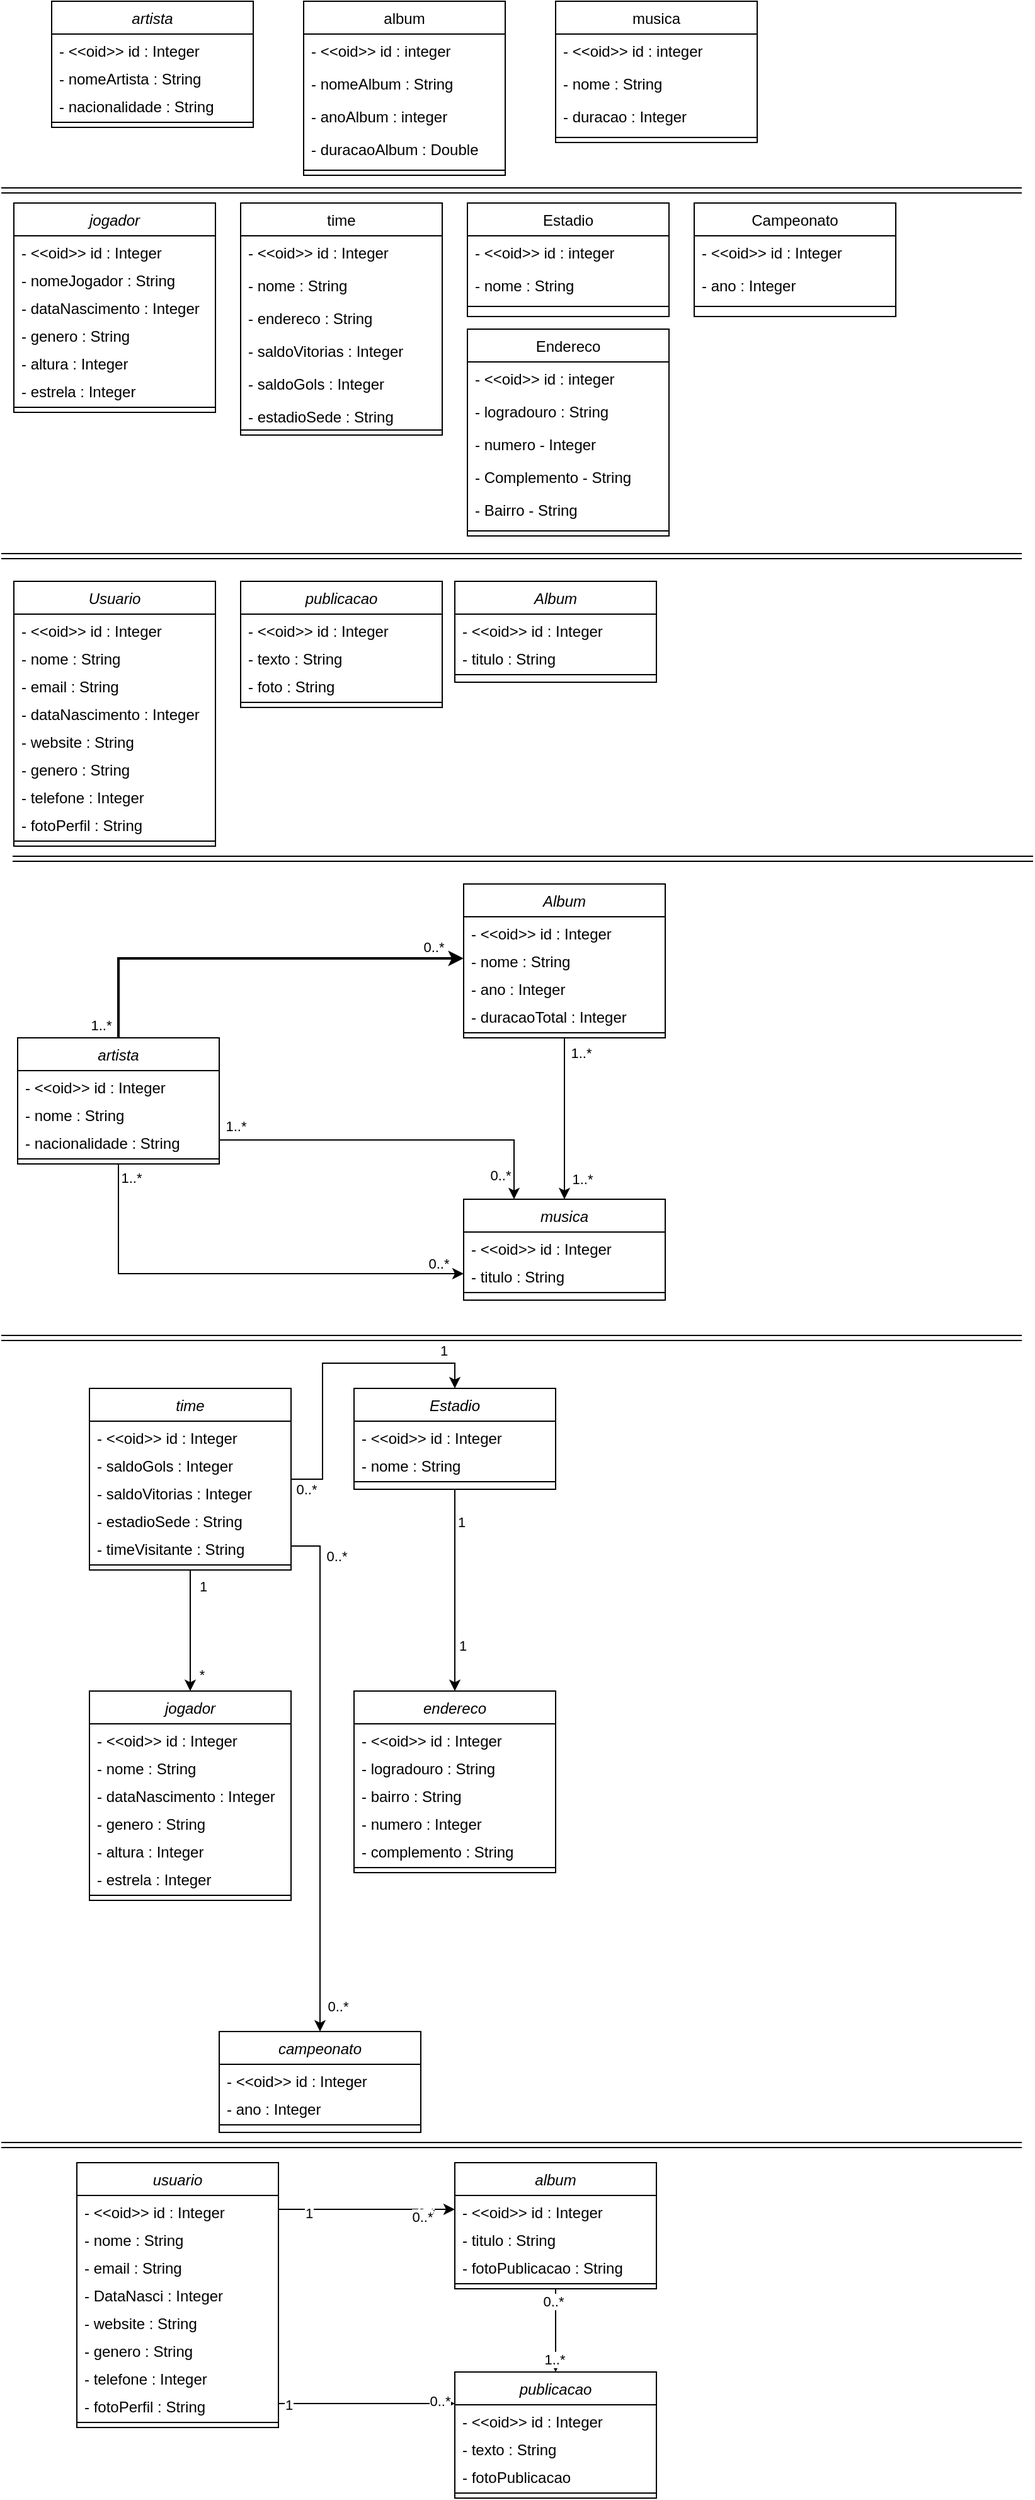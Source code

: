 <mxfile version="22.1.7" type="github">
  <diagram id="C5RBs43oDa-KdzZeNtuy" name="Page-1">
    <mxGraphModel dx="658" dy="421" grid="1" gridSize="10" guides="1" tooltips="1" connect="1" arrows="1" fold="1" page="1" pageScale="1" pageWidth="827" pageHeight="1169" math="0" shadow="0">
      <root>
        <mxCell id="WIyWlLk6GJQsqaUBKTNV-0" />
        <mxCell id="WIyWlLk6GJQsqaUBKTNV-1" parent="WIyWlLk6GJQsqaUBKTNV-0" />
        <mxCell id="zkfFHV4jXpPFQw0GAbJ--0" value="artista" style="swimlane;fontStyle=2;align=center;verticalAlign=top;childLayout=stackLayout;horizontal=1;startSize=26;horizontalStack=0;resizeParent=1;resizeLast=0;collapsible=1;marginBottom=0;rounded=0;shadow=0;strokeWidth=1;" parent="WIyWlLk6GJQsqaUBKTNV-1" vertex="1">
          <mxGeometry x="40" y="40" width="160" height="100" as="geometry">
            <mxRectangle x="230" y="140" width="160" height="26" as="alternateBounds" />
          </mxGeometry>
        </mxCell>
        <mxCell id="zkfFHV4jXpPFQw0GAbJ--1" value="- &lt;&lt;oid&gt;&gt; id : Integer" style="text;align=left;verticalAlign=top;spacingLeft=4;spacingRight=4;overflow=hidden;rotatable=0;points=[[0,0.5],[1,0.5]];portConstraint=eastwest;" parent="zkfFHV4jXpPFQw0GAbJ--0" vertex="1">
          <mxGeometry y="26" width="160" height="22" as="geometry" />
        </mxCell>
        <mxCell id="GjbUlt5qz_9yMM0hO7gG-6" value="- nomeArtista : String" style="text;align=left;verticalAlign=top;spacingLeft=4;spacingRight=4;overflow=hidden;rotatable=0;points=[[0,0.5],[1,0.5]];portConstraint=eastwest;" parent="zkfFHV4jXpPFQw0GAbJ--0" vertex="1">
          <mxGeometry y="48" width="160" height="22" as="geometry" />
        </mxCell>
        <mxCell id="GjbUlt5qz_9yMM0hO7gG-7" value="- nacionalidade : String" style="text;align=left;verticalAlign=top;spacingLeft=4;spacingRight=4;overflow=hidden;rotatable=0;points=[[0,0.5],[1,0.5]];portConstraint=eastwest;" parent="zkfFHV4jXpPFQw0GAbJ--0" vertex="1">
          <mxGeometry y="70" width="160" height="22" as="geometry" />
        </mxCell>
        <mxCell id="zkfFHV4jXpPFQw0GAbJ--4" value="" style="line;html=1;strokeWidth=1;align=left;verticalAlign=middle;spacingTop=-1;spacingLeft=3;spacingRight=3;rotatable=0;labelPosition=right;points=[];portConstraint=eastwest;" parent="zkfFHV4jXpPFQw0GAbJ--0" vertex="1">
          <mxGeometry y="92" width="160" height="8" as="geometry" />
        </mxCell>
        <mxCell id="zkfFHV4jXpPFQw0GAbJ--6" value="musica" style="swimlane;fontStyle=0;align=center;verticalAlign=top;childLayout=stackLayout;horizontal=1;startSize=26;horizontalStack=0;resizeParent=1;resizeLast=0;collapsible=1;marginBottom=0;rounded=0;shadow=0;strokeWidth=1;" parent="WIyWlLk6GJQsqaUBKTNV-1" vertex="1">
          <mxGeometry x="440" y="40" width="160" height="112" as="geometry">
            <mxRectangle x="130" y="380" width="160" height="26" as="alternateBounds" />
          </mxGeometry>
        </mxCell>
        <mxCell id="GjbUlt5qz_9yMM0hO7gG-10" value="- &lt;&lt;oid&gt;&gt; id : integer" style="text;align=left;verticalAlign=top;spacingLeft=4;spacingRight=4;overflow=hidden;rotatable=0;points=[[0,0.5],[1,0.5]];portConstraint=eastwest;rounded=0;shadow=0;html=0;" parent="zkfFHV4jXpPFQw0GAbJ--6" vertex="1">
          <mxGeometry y="26" width="160" height="26" as="geometry" />
        </mxCell>
        <mxCell id="zkfFHV4jXpPFQw0GAbJ--7" value="- nome : String" style="text;align=left;verticalAlign=top;spacingLeft=4;spacingRight=4;overflow=hidden;rotatable=0;points=[[0,0.5],[1,0.5]];portConstraint=eastwest;" parent="zkfFHV4jXpPFQw0GAbJ--6" vertex="1">
          <mxGeometry y="52" width="160" height="26" as="geometry" />
        </mxCell>
        <mxCell id="zkfFHV4jXpPFQw0GAbJ--8" value="- duracao : Integer" style="text;align=left;verticalAlign=top;spacingLeft=4;spacingRight=4;overflow=hidden;rotatable=0;points=[[0,0.5],[1,0.5]];portConstraint=eastwest;rounded=0;shadow=0;html=0;" parent="zkfFHV4jXpPFQw0GAbJ--6" vertex="1">
          <mxGeometry y="78" width="160" height="26" as="geometry" />
        </mxCell>
        <mxCell id="zkfFHV4jXpPFQw0GAbJ--9" value="" style="line;html=1;strokeWidth=1;align=left;verticalAlign=middle;spacingTop=-1;spacingLeft=3;spacingRight=3;rotatable=0;labelPosition=right;points=[];portConstraint=eastwest;" parent="zkfFHV4jXpPFQw0GAbJ--6" vertex="1">
          <mxGeometry y="104" width="160" height="8" as="geometry" />
        </mxCell>
        <mxCell id="zkfFHV4jXpPFQw0GAbJ--17" value="album" style="swimlane;fontStyle=0;align=center;verticalAlign=top;childLayout=stackLayout;horizontal=1;startSize=26;horizontalStack=0;resizeParent=1;resizeLast=0;collapsible=1;marginBottom=0;rounded=0;shadow=0;strokeWidth=1;" parent="WIyWlLk6GJQsqaUBKTNV-1" vertex="1">
          <mxGeometry x="240" y="40" width="160" height="138" as="geometry">
            <mxRectangle x="550" y="140" width="160" height="26" as="alternateBounds" />
          </mxGeometry>
        </mxCell>
        <mxCell id="GjbUlt5qz_9yMM0hO7gG-9" value="- &lt;&lt;oid&gt;&gt; id : integer" style="text;align=left;verticalAlign=top;spacingLeft=4;spacingRight=4;overflow=hidden;rotatable=0;points=[[0,0.5],[1,0.5]];portConstraint=eastwest;" parent="zkfFHV4jXpPFQw0GAbJ--17" vertex="1">
          <mxGeometry y="26" width="160" height="26" as="geometry" />
        </mxCell>
        <mxCell id="zkfFHV4jXpPFQw0GAbJ--18" value="- nomeAlbum : String" style="text;align=left;verticalAlign=top;spacingLeft=4;spacingRight=4;overflow=hidden;rotatable=0;points=[[0,0.5],[1,0.5]];portConstraint=eastwest;" parent="zkfFHV4jXpPFQw0GAbJ--17" vertex="1">
          <mxGeometry y="52" width="160" height="26" as="geometry" />
        </mxCell>
        <mxCell id="zkfFHV4jXpPFQw0GAbJ--19" value="- anoAlbum : integer" style="text;align=left;verticalAlign=top;spacingLeft=4;spacingRight=4;overflow=hidden;rotatable=0;points=[[0,0.5],[1,0.5]];portConstraint=eastwest;rounded=0;shadow=0;html=0;" parent="zkfFHV4jXpPFQw0GAbJ--17" vertex="1">
          <mxGeometry y="78" width="160" height="26" as="geometry" />
        </mxCell>
        <mxCell id="zkfFHV4jXpPFQw0GAbJ--20" value="- duracaoAlbum : Double" style="text;align=left;verticalAlign=top;spacingLeft=4;spacingRight=4;overflow=hidden;rotatable=0;points=[[0,0.5],[1,0.5]];portConstraint=eastwest;rounded=0;shadow=0;html=0;" parent="zkfFHV4jXpPFQw0GAbJ--17" vertex="1">
          <mxGeometry y="104" width="160" height="26" as="geometry" />
        </mxCell>
        <mxCell id="zkfFHV4jXpPFQw0GAbJ--23" value="" style="line;html=1;strokeWidth=1;align=left;verticalAlign=middle;spacingTop=-1;spacingLeft=3;spacingRight=3;rotatable=0;labelPosition=right;points=[];portConstraint=eastwest;" parent="zkfFHV4jXpPFQw0GAbJ--17" vertex="1">
          <mxGeometry y="130" width="160" height="8" as="geometry" />
        </mxCell>
        <mxCell id="GjbUlt5qz_9yMM0hO7gG-11" value="jogador" style="swimlane;fontStyle=2;align=center;verticalAlign=top;childLayout=stackLayout;horizontal=1;startSize=26;horizontalStack=0;resizeParent=1;resizeLast=0;collapsible=1;marginBottom=0;rounded=0;shadow=0;strokeWidth=1;" parent="WIyWlLk6GJQsqaUBKTNV-1" vertex="1">
          <mxGeometry x="10" y="200" width="160" height="166" as="geometry">
            <mxRectangle x="230" y="140" width="160" height="26" as="alternateBounds" />
          </mxGeometry>
        </mxCell>
        <mxCell id="GjbUlt5qz_9yMM0hO7gG-12" value="- &lt;&lt;oid&gt;&gt; id : Integer" style="text;align=left;verticalAlign=top;spacingLeft=4;spacingRight=4;overflow=hidden;rotatable=0;points=[[0,0.5],[1,0.5]];portConstraint=eastwest;" parent="GjbUlt5qz_9yMM0hO7gG-11" vertex="1">
          <mxGeometry y="26" width="160" height="22" as="geometry" />
        </mxCell>
        <mxCell id="GjbUlt5qz_9yMM0hO7gG-13" value="- nomeJogador : String" style="text;align=left;verticalAlign=top;spacingLeft=4;spacingRight=4;overflow=hidden;rotatable=0;points=[[0,0.5],[1,0.5]];portConstraint=eastwest;" parent="GjbUlt5qz_9yMM0hO7gG-11" vertex="1">
          <mxGeometry y="48" width="160" height="22" as="geometry" />
        </mxCell>
        <mxCell id="GjbUlt5qz_9yMM0hO7gG-16" value="- dataNascimento : Integer" style="text;align=left;verticalAlign=top;spacingLeft=4;spacingRight=4;overflow=hidden;rotatable=0;points=[[0,0.5],[1,0.5]];portConstraint=eastwest;" parent="GjbUlt5qz_9yMM0hO7gG-11" vertex="1">
          <mxGeometry y="70" width="160" height="22" as="geometry" />
        </mxCell>
        <mxCell id="GjbUlt5qz_9yMM0hO7gG-14" value="- genero : String" style="text;align=left;verticalAlign=top;spacingLeft=4;spacingRight=4;overflow=hidden;rotatable=0;points=[[0,0.5],[1,0.5]];portConstraint=eastwest;" parent="GjbUlt5qz_9yMM0hO7gG-11" vertex="1">
          <mxGeometry y="92" width="160" height="22" as="geometry" />
        </mxCell>
        <mxCell id="GjbUlt5qz_9yMM0hO7gG-17" value="- altura : Integer" style="text;align=left;verticalAlign=top;spacingLeft=4;spacingRight=4;overflow=hidden;rotatable=0;points=[[0,0.5],[1,0.5]];portConstraint=eastwest;" parent="GjbUlt5qz_9yMM0hO7gG-11" vertex="1">
          <mxGeometry y="114" width="160" height="22" as="geometry" />
        </mxCell>
        <mxCell id="GjbUlt5qz_9yMM0hO7gG-18" value="- estrela : Integer" style="text;align=left;verticalAlign=top;spacingLeft=4;spacingRight=4;overflow=hidden;rotatable=0;points=[[0,0.5],[1,0.5]];portConstraint=eastwest;" parent="GjbUlt5qz_9yMM0hO7gG-11" vertex="1">
          <mxGeometry y="136" width="160" height="22" as="geometry" />
        </mxCell>
        <mxCell id="GjbUlt5qz_9yMM0hO7gG-15" value="" style="line;html=1;strokeWidth=1;align=left;verticalAlign=middle;spacingTop=-1;spacingLeft=3;spacingRight=3;rotatable=0;labelPosition=right;points=[];portConstraint=eastwest;" parent="GjbUlt5qz_9yMM0hO7gG-11" vertex="1">
          <mxGeometry y="158" width="160" height="8" as="geometry" />
        </mxCell>
        <mxCell id="GjbUlt5qz_9yMM0hO7gG-19" value="Endereco" style="swimlane;fontStyle=0;align=center;verticalAlign=top;childLayout=stackLayout;horizontal=1;startSize=26;horizontalStack=0;resizeParent=1;resizeLast=0;collapsible=1;marginBottom=0;rounded=0;shadow=0;strokeWidth=1;" parent="WIyWlLk6GJQsqaUBKTNV-1" vertex="1">
          <mxGeometry x="370" y="300" width="160" height="164" as="geometry">
            <mxRectangle x="130" y="380" width="160" height="26" as="alternateBounds" />
          </mxGeometry>
        </mxCell>
        <mxCell id="GjbUlt5qz_9yMM0hO7gG-20" value="- &lt;&lt;oid&gt;&gt; id : integer" style="text;align=left;verticalAlign=top;spacingLeft=4;spacingRight=4;overflow=hidden;rotatable=0;points=[[0,0.5],[1,0.5]];portConstraint=eastwest;rounded=0;shadow=0;html=0;" parent="GjbUlt5qz_9yMM0hO7gG-19" vertex="1">
          <mxGeometry y="26" width="160" height="26" as="geometry" />
        </mxCell>
        <mxCell id="GjbUlt5qz_9yMM0hO7gG-21" value="- logradouro : String" style="text;align=left;verticalAlign=top;spacingLeft=4;spacingRight=4;overflow=hidden;rotatable=0;points=[[0,0.5],[1,0.5]];portConstraint=eastwest;" parent="GjbUlt5qz_9yMM0hO7gG-19" vertex="1">
          <mxGeometry y="52" width="160" height="26" as="geometry" />
        </mxCell>
        <mxCell id="GjbUlt5qz_9yMM0hO7gG-22" value="- numero - Integer" style="text;align=left;verticalAlign=top;spacingLeft=4;spacingRight=4;overflow=hidden;rotatable=0;points=[[0,0.5],[1,0.5]];portConstraint=eastwest;rounded=0;shadow=0;html=0;" parent="GjbUlt5qz_9yMM0hO7gG-19" vertex="1">
          <mxGeometry y="78" width="160" height="26" as="geometry" />
        </mxCell>
        <mxCell id="GjbUlt5qz_9yMM0hO7gG-42" value="- Complemento - String" style="text;align=left;verticalAlign=top;spacingLeft=4;spacingRight=4;overflow=hidden;rotatable=0;points=[[0,0.5],[1,0.5]];portConstraint=eastwest;rounded=0;shadow=0;html=0;" parent="GjbUlt5qz_9yMM0hO7gG-19" vertex="1">
          <mxGeometry y="104" width="160" height="26" as="geometry" />
        </mxCell>
        <mxCell id="GjbUlt5qz_9yMM0hO7gG-43" value="- Bairro - String" style="text;align=left;verticalAlign=top;spacingLeft=4;spacingRight=4;overflow=hidden;rotatable=0;points=[[0,0.5],[1,0.5]];portConstraint=eastwest;rounded=0;shadow=0;html=0;" parent="GjbUlt5qz_9yMM0hO7gG-19" vertex="1">
          <mxGeometry y="130" width="160" height="26" as="geometry" />
        </mxCell>
        <mxCell id="GjbUlt5qz_9yMM0hO7gG-23" value="" style="line;html=1;strokeWidth=1;align=left;verticalAlign=middle;spacingTop=-1;spacingLeft=3;spacingRight=3;rotatable=0;labelPosition=right;points=[];portConstraint=eastwest;" parent="GjbUlt5qz_9yMM0hO7gG-19" vertex="1">
          <mxGeometry y="156" width="160" height="8" as="geometry" />
        </mxCell>
        <mxCell id="GjbUlt5qz_9yMM0hO7gG-24" value="Estadio" style="swimlane;fontStyle=0;align=center;verticalAlign=top;childLayout=stackLayout;horizontal=1;startSize=26;horizontalStack=0;resizeParent=1;resizeLast=0;collapsible=1;marginBottom=0;rounded=0;shadow=0;strokeWidth=1;" parent="WIyWlLk6GJQsqaUBKTNV-1" vertex="1">
          <mxGeometry x="370" y="200" width="160" height="90" as="geometry">
            <mxRectangle x="130" y="380" width="160" height="26" as="alternateBounds" />
          </mxGeometry>
        </mxCell>
        <mxCell id="GjbUlt5qz_9yMM0hO7gG-25" value="- &lt;&lt;oid&gt;&gt; id : integer" style="text;align=left;verticalAlign=top;spacingLeft=4;spacingRight=4;overflow=hidden;rotatable=0;points=[[0,0.5],[1,0.5]];portConstraint=eastwest;rounded=0;shadow=0;html=0;" parent="GjbUlt5qz_9yMM0hO7gG-24" vertex="1">
          <mxGeometry y="26" width="160" height="26" as="geometry" />
        </mxCell>
        <mxCell id="GjbUlt5qz_9yMM0hO7gG-26" value="- nome : String" style="text;align=left;verticalAlign=top;spacingLeft=4;spacingRight=4;overflow=hidden;rotatable=0;points=[[0,0.5],[1,0.5]];portConstraint=eastwest;" parent="GjbUlt5qz_9yMM0hO7gG-24" vertex="1">
          <mxGeometry y="52" width="160" height="26" as="geometry" />
        </mxCell>
        <mxCell id="GjbUlt5qz_9yMM0hO7gG-28" value="" style="line;html=1;strokeWidth=1;align=left;verticalAlign=middle;spacingTop=-1;spacingLeft=3;spacingRight=3;rotatable=0;labelPosition=right;points=[];portConstraint=eastwest;" parent="GjbUlt5qz_9yMM0hO7gG-24" vertex="1">
          <mxGeometry y="78" width="160" height="8" as="geometry" />
        </mxCell>
        <mxCell id="GjbUlt5qz_9yMM0hO7gG-29" value="time" style="swimlane;fontStyle=0;align=center;verticalAlign=top;childLayout=stackLayout;horizontal=1;startSize=26;horizontalStack=0;resizeParent=1;resizeLast=0;collapsible=1;marginBottom=0;rounded=0;shadow=0;strokeWidth=1;" parent="WIyWlLk6GJQsqaUBKTNV-1" vertex="1">
          <mxGeometry x="190" y="200" width="160" height="184" as="geometry">
            <mxRectangle x="130" y="380" width="160" height="26" as="alternateBounds" />
          </mxGeometry>
        </mxCell>
        <mxCell id="GjbUlt5qz_9yMM0hO7gG-30" value="- &lt;&lt;oid&gt;&gt; id : Integer" style="text;align=left;verticalAlign=top;spacingLeft=4;spacingRight=4;overflow=hidden;rotatable=0;points=[[0,0.5],[1,0.5]];portConstraint=eastwest;rounded=0;shadow=0;html=0;" parent="GjbUlt5qz_9yMM0hO7gG-29" vertex="1">
          <mxGeometry y="26" width="160" height="26" as="geometry" />
        </mxCell>
        <mxCell id="GjbUlt5qz_9yMM0hO7gG-31" value="- nome : String" style="text;align=left;verticalAlign=top;spacingLeft=4;spacingRight=4;overflow=hidden;rotatable=0;points=[[0,0.5],[1,0.5]];portConstraint=eastwest;" parent="GjbUlt5qz_9yMM0hO7gG-29" vertex="1">
          <mxGeometry y="52" width="160" height="26" as="geometry" />
        </mxCell>
        <mxCell id="GjbUlt5qz_9yMM0hO7gG-32" value="- endereco : String" style="text;align=left;verticalAlign=top;spacingLeft=4;spacingRight=4;overflow=hidden;rotatable=0;points=[[0,0.5],[1,0.5]];portConstraint=eastwest;rounded=0;shadow=0;html=0;" parent="GjbUlt5qz_9yMM0hO7gG-29" vertex="1">
          <mxGeometry y="78" width="160" height="26" as="geometry" />
        </mxCell>
        <mxCell id="GjbUlt5qz_9yMM0hO7gG-39" value="- saldoVitorias : Integer" style="text;align=left;verticalAlign=top;spacingLeft=4;spacingRight=4;overflow=hidden;rotatable=0;points=[[0,0.5],[1,0.5]];portConstraint=eastwest;rounded=0;shadow=0;html=0;" parent="GjbUlt5qz_9yMM0hO7gG-29" vertex="1">
          <mxGeometry y="104" width="160" height="26" as="geometry" />
        </mxCell>
        <mxCell id="GjbUlt5qz_9yMM0hO7gG-40" value="- saldoGols : Integer" style="text;align=left;verticalAlign=top;spacingLeft=4;spacingRight=4;overflow=hidden;rotatable=0;points=[[0,0.5],[1,0.5]];portConstraint=eastwest;rounded=0;shadow=0;html=0;" parent="GjbUlt5qz_9yMM0hO7gG-29" vertex="1">
          <mxGeometry y="130" width="160" height="26" as="geometry" />
        </mxCell>
        <mxCell id="GjbUlt5qz_9yMM0hO7gG-41" value="- estadioSede : String" style="text;align=left;verticalAlign=top;spacingLeft=4;spacingRight=4;overflow=hidden;rotatable=0;points=[[0,0.5],[1,0.5]];portConstraint=eastwest;rounded=0;shadow=0;html=0;" parent="GjbUlt5qz_9yMM0hO7gG-29" vertex="1">
          <mxGeometry y="156" width="160" height="20" as="geometry" />
        </mxCell>
        <mxCell id="GjbUlt5qz_9yMM0hO7gG-33" value="" style="line;html=1;strokeWidth=1;align=left;verticalAlign=middle;spacingTop=-1;spacingLeft=3;spacingRight=3;rotatable=0;labelPosition=right;points=[];portConstraint=eastwest;" parent="GjbUlt5qz_9yMM0hO7gG-29" vertex="1">
          <mxGeometry y="176" width="160" height="8" as="geometry" />
        </mxCell>
        <mxCell id="GjbUlt5qz_9yMM0hO7gG-34" value="Campeonato" style="swimlane;fontStyle=0;align=center;verticalAlign=top;childLayout=stackLayout;horizontal=1;startSize=26;horizontalStack=0;resizeParent=1;resizeLast=0;collapsible=1;marginBottom=0;rounded=0;shadow=0;strokeWidth=1;" parent="WIyWlLk6GJQsqaUBKTNV-1" vertex="1">
          <mxGeometry x="550" y="200" width="160" height="90" as="geometry">
            <mxRectangle x="130" y="380" width="160" height="26" as="alternateBounds" />
          </mxGeometry>
        </mxCell>
        <mxCell id="GjbUlt5qz_9yMM0hO7gG-35" value="- &lt;&lt;oid&gt;&gt; id : Integer" style="text;align=left;verticalAlign=top;spacingLeft=4;spacingRight=4;overflow=hidden;rotatable=0;points=[[0,0.5],[1,0.5]];portConstraint=eastwest;rounded=0;shadow=0;html=0;" parent="GjbUlt5qz_9yMM0hO7gG-34" vertex="1">
          <mxGeometry y="26" width="160" height="26" as="geometry" />
        </mxCell>
        <mxCell id="GjbUlt5qz_9yMM0hO7gG-36" value="- ano : Integer" style="text;align=left;verticalAlign=top;spacingLeft=4;spacingRight=4;overflow=hidden;rotatable=0;points=[[0,0.5],[1,0.5]];portConstraint=eastwest;" parent="GjbUlt5qz_9yMM0hO7gG-34" vertex="1">
          <mxGeometry y="52" width="160" height="26" as="geometry" />
        </mxCell>
        <mxCell id="GjbUlt5qz_9yMM0hO7gG-38" value="" style="line;html=1;strokeWidth=1;align=left;verticalAlign=middle;spacingTop=-1;spacingLeft=3;spacingRight=3;rotatable=0;labelPosition=right;points=[];portConstraint=eastwest;" parent="GjbUlt5qz_9yMM0hO7gG-34" vertex="1">
          <mxGeometry y="78" width="160" height="8" as="geometry" />
        </mxCell>
        <mxCell id="GjbUlt5qz_9yMM0hO7gG-44" value="" style="shape=link;html=1;rounded=0;" parent="WIyWlLk6GJQsqaUBKTNV-1" edge="1">
          <mxGeometry width="100" relative="1" as="geometry">
            <mxPoint y="190" as="sourcePoint" />
            <mxPoint x="810" y="190" as="targetPoint" />
            <Array as="points">
              <mxPoint x="470" y="190" />
            </Array>
          </mxGeometry>
        </mxCell>
        <mxCell id="GjbUlt5qz_9yMM0hO7gG-51" value="" style="shape=link;html=1;rounded=0;" parent="WIyWlLk6GJQsqaUBKTNV-1" edge="1">
          <mxGeometry width="100" relative="1" as="geometry">
            <mxPoint y="480" as="sourcePoint" />
            <mxPoint x="810" y="480" as="targetPoint" />
            <Array as="points">
              <mxPoint x="470" y="480" />
            </Array>
          </mxGeometry>
        </mxCell>
        <mxCell id="GjbUlt5qz_9yMM0hO7gG-52" value="Usuario" style="swimlane;fontStyle=2;align=center;verticalAlign=top;childLayout=stackLayout;horizontal=1;startSize=26;horizontalStack=0;resizeParent=1;resizeLast=0;collapsible=1;marginBottom=0;rounded=0;shadow=0;strokeWidth=1;" parent="WIyWlLk6GJQsqaUBKTNV-1" vertex="1">
          <mxGeometry x="10" y="500" width="160" height="210" as="geometry">
            <mxRectangle x="230" y="140" width="160" height="26" as="alternateBounds" />
          </mxGeometry>
        </mxCell>
        <mxCell id="GjbUlt5qz_9yMM0hO7gG-53" value="- &lt;&lt;oid&gt;&gt; id : Integer" style="text;align=left;verticalAlign=top;spacingLeft=4;spacingRight=4;overflow=hidden;rotatable=0;points=[[0,0.5],[1,0.5]];portConstraint=eastwest;" parent="GjbUlt5qz_9yMM0hO7gG-52" vertex="1">
          <mxGeometry y="26" width="160" height="22" as="geometry" />
        </mxCell>
        <mxCell id="GjbUlt5qz_9yMM0hO7gG-54" value="- nome : String" style="text;align=left;verticalAlign=top;spacingLeft=4;spacingRight=4;overflow=hidden;rotatable=0;points=[[0,0.5],[1,0.5]];portConstraint=eastwest;" parent="GjbUlt5qz_9yMM0hO7gG-52" vertex="1">
          <mxGeometry y="48" width="160" height="22" as="geometry" />
        </mxCell>
        <mxCell id="GjbUlt5qz_9yMM0hO7gG-55" value="- email : String" style="text;align=left;verticalAlign=top;spacingLeft=4;spacingRight=4;overflow=hidden;rotatable=0;points=[[0,0.5],[1,0.5]];portConstraint=eastwest;" parent="GjbUlt5qz_9yMM0hO7gG-52" vertex="1">
          <mxGeometry y="70" width="160" height="22" as="geometry" />
        </mxCell>
        <mxCell id="GjbUlt5qz_9yMM0hO7gG-56" value="- dataNascimento : Integer" style="text;align=left;verticalAlign=top;spacingLeft=4;spacingRight=4;overflow=hidden;rotatable=0;points=[[0,0.5],[1,0.5]];portConstraint=eastwest;" parent="GjbUlt5qz_9yMM0hO7gG-52" vertex="1">
          <mxGeometry y="92" width="160" height="22" as="geometry" />
        </mxCell>
        <mxCell id="GjbUlt5qz_9yMM0hO7gG-57" value="- website : String" style="text;align=left;verticalAlign=top;spacingLeft=4;spacingRight=4;overflow=hidden;rotatable=0;points=[[0,0.5],[1,0.5]];portConstraint=eastwest;" parent="GjbUlt5qz_9yMM0hO7gG-52" vertex="1">
          <mxGeometry y="114" width="160" height="22" as="geometry" />
        </mxCell>
        <mxCell id="GjbUlt5qz_9yMM0hO7gG-58" value="- genero : String" style="text;align=left;verticalAlign=top;spacingLeft=4;spacingRight=4;overflow=hidden;rotatable=0;points=[[0,0.5],[1,0.5]];portConstraint=eastwest;" parent="GjbUlt5qz_9yMM0hO7gG-52" vertex="1">
          <mxGeometry y="136" width="160" height="22" as="geometry" />
        </mxCell>
        <mxCell id="GjbUlt5qz_9yMM0hO7gG-60" value="- telefone : Integer" style="text;align=left;verticalAlign=top;spacingLeft=4;spacingRight=4;overflow=hidden;rotatable=0;points=[[0,0.5],[1,0.5]];portConstraint=eastwest;" parent="GjbUlt5qz_9yMM0hO7gG-52" vertex="1">
          <mxGeometry y="158" width="160" height="22" as="geometry" />
        </mxCell>
        <mxCell id="GjbUlt5qz_9yMM0hO7gG-61" value="- fotoPerfil : String" style="text;align=left;verticalAlign=top;spacingLeft=4;spacingRight=4;overflow=hidden;rotatable=0;points=[[0,0.5],[1,0.5]];portConstraint=eastwest;" parent="GjbUlt5qz_9yMM0hO7gG-52" vertex="1">
          <mxGeometry y="180" width="160" height="22" as="geometry" />
        </mxCell>
        <mxCell id="GjbUlt5qz_9yMM0hO7gG-59" value="" style="line;html=1;strokeWidth=1;align=left;verticalAlign=middle;spacingTop=-1;spacingLeft=3;spacingRight=3;rotatable=0;labelPosition=right;points=[];portConstraint=eastwest;" parent="GjbUlt5qz_9yMM0hO7gG-52" vertex="1">
          <mxGeometry y="202" width="160" height="8" as="geometry" />
        </mxCell>
        <mxCell id="GjbUlt5qz_9yMM0hO7gG-62" value="Album" style="swimlane;fontStyle=2;align=center;verticalAlign=top;childLayout=stackLayout;horizontal=1;startSize=26;horizontalStack=0;resizeParent=1;resizeLast=0;collapsible=1;marginBottom=0;rounded=0;shadow=0;strokeWidth=1;" parent="WIyWlLk6GJQsqaUBKTNV-1" vertex="1">
          <mxGeometry x="360" y="500" width="160" height="80" as="geometry">
            <mxRectangle x="230" y="140" width="160" height="26" as="alternateBounds" />
          </mxGeometry>
        </mxCell>
        <mxCell id="GjbUlt5qz_9yMM0hO7gG-63" value="- &lt;&lt;oid&gt;&gt; id : Integer" style="text;align=left;verticalAlign=top;spacingLeft=4;spacingRight=4;overflow=hidden;rotatable=0;points=[[0,0.5],[1,0.5]];portConstraint=eastwest;" parent="GjbUlt5qz_9yMM0hO7gG-62" vertex="1">
          <mxGeometry y="26" width="160" height="22" as="geometry" />
        </mxCell>
        <mxCell id="GjbUlt5qz_9yMM0hO7gG-64" value="- titulo : String" style="text;align=left;verticalAlign=top;spacingLeft=4;spacingRight=4;overflow=hidden;rotatable=0;points=[[0,0.5],[1,0.5]];portConstraint=eastwest;" parent="GjbUlt5qz_9yMM0hO7gG-62" vertex="1">
          <mxGeometry y="48" width="160" height="22" as="geometry" />
        </mxCell>
        <mxCell id="GjbUlt5qz_9yMM0hO7gG-71" value="" style="line;html=1;strokeWidth=1;align=left;verticalAlign=middle;spacingTop=-1;spacingLeft=3;spacingRight=3;rotatable=0;labelPosition=right;points=[];portConstraint=eastwest;" parent="GjbUlt5qz_9yMM0hO7gG-62" vertex="1">
          <mxGeometry y="70" width="160" height="8" as="geometry" />
        </mxCell>
        <mxCell id="GjbUlt5qz_9yMM0hO7gG-72" value="publicacao" style="swimlane;fontStyle=2;align=center;verticalAlign=top;childLayout=stackLayout;horizontal=1;startSize=26;horizontalStack=0;resizeParent=1;resizeLast=0;collapsible=1;marginBottom=0;rounded=0;shadow=0;strokeWidth=1;" parent="WIyWlLk6GJQsqaUBKTNV-1" vertex="1">
          <mxGeometry x="190" y="500" width="160" height="100" as="geometry">
            <mxRectangle x="230" y="140" width="160" height="26" as="alternateBounds" />
          </mxGeometry>
        </mxCell>
        <mxCell id="GjbUlt5qz_9yMM0hO7gG-73" value="- &lt;&lt;oid&gt;&gt; id : Integer" style="text;align=left;verticalAlign=top;spacingLeft=4;spacingRight=4;overflow=hidden;rotatable=0;points=[[0,0.5],[1,0.5]];portConstraint=eastwest;" parent="GjbUlt5qz_9yMM0hO7gG-72" vertex="1">
          <mxGeometry y="26" width="160" height="22" as="geometry" />
        </mxCell>
        <mxCell id="GjbUlt5qz_9yMM0hO7gG-74" value="- texto : String" style="text;align=left;verticalAlign=top;spacingLeft=4;spacingRight=4;overflow=hidden;rotatable=0;points=[[0,0.5],[1,0.5]];portConstraint=eastwest;" parent="GjbUlt5qz_9yMM0hO7gG-72" vertex="1">
          <mxGeometry y="48" width="160" height="22" as="geometry" />
        </mxCell>
        <mxCell id="GjbUlt5qz_9yMM0hO7gG-76" value="- foto : String" style="text;align=left;verticalAlign=top;spacingLeft=4;spacingRight=4;overflow=hidden;rotatable=0;points=[[0,0.5],[1,0.5]];portConstraint=eastwest;" parent="GjbUlt5qz_9yMM0hO7gG-72" vertex="1">
          <mxGeometry y="70" width="160" height="22" as="geometry" />
        </mxCell>
        <mxCell id="GjbUlt5qz_9yMM0hO7gG-75" value="" style="line;html=1;strokeWidth=1;align=left;verticalAlign=middle;spacingTop=-1;spacingLeft=3;spacingRight=3;rotatable=0;labelPosition=right;points=[];portConstraint=eastwest;" parent="GjbUlt5qz_9yMM0hO7gG-72" vertex="1">
          <mxGeometry y="92" width="160" height="8" as="geometry" />
        </mxCell>
        <mxCell id="4S1kMfiDq2eJ7GSX0uuJ-0" value="" style="shape=link;html=1;rounded=0;" parent="WIyWlLk6GJQsqaUBKTNV-1" edge="1">
          <mxGeometry width="100" relative="1" as="geometry">
            <mxPoint x="9" y="720" as="sourcePoint" />
            <mxPoint x="819" y="720" as="targetPoint" />
            <Array as="points">
              <mxPoint x="479" y="720" />
            </Array>
          </mxGeometry>
        </mxCell>
        <mxCell id="4S1kMfiDq2eJ7GSX0uuJ-17" style="edgeStyle=orthogonalEdgeStyle;rounded=0;orthogonalLoop=1;jettySize=auto;html=1;entryX=0;entryY=0.5;entryDx=0;entryDy=0;strokeWidth=2;labelPosition=left;verticalLabelPosition=middle;align=right;verticalAlign=middle;labelBorderColor=none;" parent="WIyWlLk6GJQsqaUBKTNV-1" source="4S1kMfiDq2eJ7GSX0uuJ-1" target="4S1kMfiDq2eJ7GSX0uuJ-12" edge="1">
          <mxGeometry relative="1" as="geometry" />
        </mxCell>
        <mxCell id="4S1kMfiDq2eJ7GSX0uuJ-26" value="0..*" style="edgeLabel;html=1;align=center;verticalAlign=middle;resizable=0;points=[];" parent="4S1kMfiDq2eJ7GSX0uuJ-17" vertex="1" connectable="0">
          <mxGeometry x="0.723" y="1" relative="1" as="geometry">
            <mxPoint x="22" y="-8" as="offset" />
          </mxGeometry>
        </mxCell>
        <mxCell id="4S1kMfiDq2eJ7GSX0uuJ-27" value="1..*" style="edgeLabel;html=1;align=center;verticalAlign=middle;resizable=0;points=[];" parent="4S1kMfiDq2eJ7GSX0uuJ-17" vertex="1" connectable="0">
          <mxGeometry x="-0.851" y="1" relative="1" as="geometry">
            <mxPoint x="-13" y="15" as="offset" />
          </mxGeometry>
        </mxCell>
        <mxCell id="4S1kMfiDq2eJ7GSX0uuJ-22" style="edgeStyle=orthogonalEdgeStyle;rounded=0;orthogonalLoop=1;jettySize=auto;html=1;entryX=0;entryY=0.5;entryDx=0;entryDy=0;" parent="WIyWlLk6GJQsqaUBKTNV-1" source="4S1kMfiDq2eJ7GSX0uuJ-1" target="4S1kMfiDq2eJ7GSX0uuJ-8" edge="1">
          <mxGeometry relative="1" as="geometry" />
        </mxCell>
        <mxCell id="4S1kMfiDq2eJ7GSX0uuJ-23" value="0..*" style="edgeLabel;html=1;align=center;verticalAlign=middle;resizable=0;points=[];" parent="4S1kMfiDq2eJ7GSX0uuJ-22" vertex="1" connectable="0">
          <mxGeometry x="0.911" relative="1" as="geometry">
            <mxPoint x="-4" y="-8" as="offset" />
          </mxGeometry>
        </mxCell>
        <mxCell id="4S1kMfiDq2eJ7GSX0uuJ-28" value="1..*" style="edgeLabel;html=1;align=center;verticalAlign=middle;resizable=0;points=[];" parent="4S1kMfiDq2eJ7GSX0uuJ-22" vertex="1" connectable="0">
          <mxGeometry x="-0.793" y="1" relative="1" as="geometry">
            <mxPoint x="9" y="-27" as="offset" />
          </mxGeometry>
        </mxCell>
        <mxCell id="4S1kMfiDq2eJ7GSX0uuJ-1" value="artista" style="swimlane;fontStyle=2;align=center;verticalAlign=top;childLayout=stackLayout;horizontal=1;startSize=26;horizontalStack=0;resizeParent=1;resizeLast=0;collapsible=1;marginBottom=0;rounded=0;shadow=0;strokeWidth=1;" parent="WIyWlLk6GJQsqaUBKTNV-1" vertex="1">
          <mxGeometry x="13" y="862" width="160" height="100" as="geometry">
            <mxRectangle x="230" y="140" width="160" height="26" as="alternateBounds" />
          </mxGeometry>
        </mxCell>
        <mxCell id="4S1kMfiDq2eJ7GSX0uuJ-2" value="- &lt;&lt;oid&gt;&gt; id : Integer" style="text;align=left;verticalAlign=top;spacingLeft=4;spacingRight=4;overflow=hidden;rotatable=0;points=[[0,0.5],[1,0.5]];portConstraint=eastwest;" parent="4S1kMfiDq2eJ7GSX0uuJ-1" vertex="1">
          <mxGeometry y="26" width="160" height="22" as="geometry" />
        </mxCell>
        <mxCell id="4S1kMfiDq2eJ7GSX0uuJ-3" value="- nome : String" style="text;align=left;verticalAlign=top;spacingLeft=4;spacingRight=4;overflow=hidden;rotatable=0;points=[[0,0.5],[1,0.5]];portConstraint=eastwest;" parent="4S1kMfiDq2eJ7GSX0uuJ-1" vertex="1">
          <mxGeometry y="48" width="160" height="22" as="geometry" />
        </mxCell>
        <mxCell id="4S1kMfiDq2eJ7GSX0uuJ-4" value="- nacionalidade : String" style="text;align=left;verticalAlign=top;spacingLeft=4;spacingRight=4;overflow=hidden;rotatable=0;points=[[0,0.5],[1,0.5]];portConstraint=eastwest;" parent="4S1kMfiDq2eJ7GSX0uuJ-1" vertex="1">
          <mxGeometry y="70" width="160" height="22" as="geometry" />
        </mxCell>
        <mxCell id="4S1kMfiDq2eJ7GSX0uuJ-5" value="" style="line;html=1;strokeWidth=1;align=left;verticalAlign=middle;spacingTop=-1;spacingLeft=3;spacingRight=3;rotatable=0;labelPosition=right;points=[];portConstraint=eastwest;" parent="4S1kMfiDq2eJ7GSX0uuJ-1" vertex="1">
          <mxGeometry y="92" width="160" height="8" as="geometry" />
        </mxCell>
        <mxCell id="4S1kMfiDq2eJ7GSX0uuJ-6" value="musica" style="swimlane;fontStyle=2;align=center;verticalAlign=top;childLayout=stackLayout;horizontal=1;startSize=26;horizontalStack=0;resizeParent=1;resizeLast=0;collapsible=1;marginBottom=0;rounded=0;shadow=0;strokeWidth=1;" parent="WIyWlLk6GJQsqaUBKTNV-1" vertex="1">
          <mxGeometry x="367" y="990" width="160" height="80" as="geometry">
            <mxRectangle x="230" y="140" width="160" height="26" as="alternateBounds" />
          </mxGeometry>
        </mxCell>
        <mxCell id="4S1kMfiDq2eJ7GSX0uuJ-7" value="- &lt;&lt;oid&gt;&gt; id : Integer" style="text;align=left;verticalAlign=top;spacingLeft=4;spacingRight=4;overflow=hidden;rotatable=0;points=[[0,0.5],[1,0.5]];portConstraint=eastwest;" parent="4S1kMfiDq2eJ7GSX0uuJ-6" vertex="1">
          <mxGeometry y="26" width="160" height="22" as="geometry" />
        </mxCell>
        <mxCell id="4S1kMfiDq2eJ7GSX0uuJ-8" value="- titulo : String" style="text;align=left;verticalAlign=top;spacingLeft=4;spacingRight=4;overflow=hidden;rotatable=0;points=[[0,0.5],[1,0.5]];portConstraint=eastwest;" parent="4S1kMfiDq2eJ7GSX0uuJ-6" vertex="1">
          <mxGeometry y="48" width="160" height="22" as="geometry" />
        </mxCell>
        <mxCell id="4S1kMfiDq2eJ7GSX0uuJ-9" value="" style="line;html=1;strokeWidth=1;align=left;verticalAlign=middle;spacingTop=-1;spacingLeft=3;spacingRight=3;rotatable=0;labelPosition=right;points=[];portConstraint=eastwest;" parent="4S1kMfiDq2eJ7GSX0uuJ-6" vertex="1">
          <mxGeometry y="70" width="160" height="8" as="geometry" />
        </mxCell>
        <mxCell id="4S1kMfiDq2eJ7GSX0uuJ-25" style="edgeStyle=orthogonalEdgeStyle;rounded=0;orthogonalLoop=1;jettySize=auto;html=1;entryX=0.5;entryY=0;entryDx=0;entryDy=0;" parent="WIyWlLk6GJQsqaUBKTNV-1" source="4S1kMfiDq2eJ7GSX0uuJ-10" target="4S1kMfiDq2eJ7GSX0uuJ-6" edge="1">
          <mxGeometry relative="1" as="geometry" />
        </mxCell>
        <mxCell id="4S1kMfiDq2eJ7GSX0uuJ-29" value="1..*" style="edgeLabel;html=1;align=center;verticalAlign=middle;resizable=0;points=[];" parent="4S1kMfiDq2eJ7GSX0uuJ-25" vertex="1" connectable="0">
          <mxGeometry x="-0.823" relative="1" as="geometry">
            <mxPoint x="13" as="offset" />
          </mxGeometry>
        </mxCell>
        <mxCell id="4S1kMfiDq2eJ7GSX0uuJ-30" value="1..*" style="edgeLabel;html=1;align=center;verticalAlign=middle;resizable=0;points=[];" parent="4S1kMfiDq2eJ7GSX0uuJ-25" vertex="1" connectable="0">
          <mxGeometry x="0.739" y="1" relative="1" as="geometry">
            <mxPoint x="13" as="offset" />
          </mxGeometry>
        </mxCell>
        <mxCell id="4S1kMfiDq2eJ7GSX0uuJ-10" value="Album" style="swimlane;fontStyle=2;align=center;verticalAlign=top;childLayout=stackLayout;horizontal=1;startSize=26;horizontalStack=0;resizeParent=1;resizeLast=0;collapsible=1;marginBottom=0;rounded=0;shadow=0;strokeWidth=1;" parent="WIyWlLk6GJQsqaUBKTNV-1" vertex="1">
          <mxGeometry x="367" y="740" width="160" height="122" as="geometry">
            <mxRectangle x="230" y="140" width="160" height="26" as="alternateBounds" />
          </mxGeometry>
        </mxCell>
        <mxCell id="4S1kMfiDq2eJ7GSX0uuJ-11" value="- &lt;&lt;oid&gt;&gt; id : Integer" style="text;align=left;verticalAlign=top;spacingLeft=4;spacingRight=4;overflow=hidden;rotatable=0;points=[[0,0.5],[1,0.5]];portConstraint=eastwest;" parent="4S1kMfiDq2eJ7GSX0uuJ-10" vertex="1">
          <mxGeometry y="26" width="160" height="22" as="geometry" />
        </mxCell>
        <mxCell id="4S1kMfiDq2eJ7GSX0uuJ-12" value="- nome : String" style="text;align=left;verticalAlign=top;spacingLeft=4;spacingRight=4;overflow=hidden;rotatable=0;points=[[0,0.5],[1,0.5]];portConstraint=eastwest;" parent="4S1kMfiDq2eJ7GSX0uuJ-10" vertex="1">
          <mxGeometry y="48" width="160" height="22" as="geometry" />
        </mxCell>
        <mxCell id="4S1kMfiDq2eJ7GSX0uuJ-14" value="- ano : Integer" style="text;align=left;verticalAlign=top;spacingLeft=4;spacingRight=4;overflow=hidden;rotatable=0;points=[[0,0.5],[1,0.5]];portConstraint=eastwest;" parent="4S1kMfiDq2eJ7GSX0uuJ-10" vertex="1">
          <mxGeometry y="70" width="160" height="22" as="geometry" />
        </mxCell>
        <mxCell id="4S1kMfiDq2eJ7GSX0uuJ-15" value="- duracaoTotal : Integer" style="text;align=left;verticalAlign=top;spacingLeft=4;spacingRight=4;overflow=hidden;rotatable=0;points=[[0,0.5],[1,0.5]];portConstraint=eastwest;" parent="4S1kMfiDq2eJ7GSX0uuJ-10" vertex="1">
          <mxGeometry y="92" width="160" height="22" as="geometry" />
        </mxCell>
        <mxCell id="4S1kMfiDq2eJ7GSX0uuJ-13" value="" style="line;html=1;strokeWidth=1;align=left;verticalAlign=middle;spacingTop=-1;spacingLeft=3;spacingRight=3;rotatable=0;labelPosition=right;points=[];portConstraint=eastwest;" parent="4S1kMfiDq2eJ7GSX0uuJ-10" vertex="1">
          <mxGeometry y="114" width="160" height="8" as="geometry" />
        </mxCell>
        <mxCell id="4S1kMfiDq2eJ7GSX0uuJ-31" style="edgeStyle=orthogonalEdgeStyle;rounded=0;orthogonalLoop=1;jettySize=auto;html=1;entryX=0.25;entryY=0;entryDx=0;entryDy=0;" parent="WIyWlLk6GJQsqaUBKTNV-1" source="4S1kMfiDq2eJ7GSX0uuJ-4" target="4S1kMfiDq2eJ7GSX0uuJ-6" edge="1">
          <mxGeometry relative="1" as="geometry" />
        </mxCell>
        <mxCell id="4S1kMfiDq2eJ7GSX0uuJ-32" value="0..*" style="edgeLabel;html=1;align=center;verticalAlign=middle;resizable=0;points=[];" parent="4S1kMfiDq2eJ7GSX0uuJ-31" vertex="1" connectable="0">
          <mxGeometry x="0.925" relative="1" as="geometry">
            <mxPoint x="-11" y="-9" as="offset" />
          </mxGeometry>
        </mxCell>
        <mxCell id="4S1kMfiDq2eJ7GSX0uuJ-33" value="1..*" style="edgeLabel;html=1;align=center;verticalAlign=middle;resizable=0;points=[];" parent="4S1kMfiDq2eJ7GSX0uuJ-31" vertex="1" connectable="0">
          <mxGeometry x="-0.832" y="-3" relative="1" as="geometry">
            <mxPoint x="-11" y="-14" as="offset" />
          </mxGeometry>
        </mxCell>
        <mxCell id="4S1kMfiDq2eJ7GSX0uuJ-34" value="" style="shape=link;html=1;rounded=0;" parent="WIyWlLk6GJQsqaUBKTNV-1" edge="1">
          <mxGeometry width="100" relative="1" as="geometry">
            <mxPoint y="1100" as="sourcePoint" />
            <mxPoint x="810" y="1100" as="targetPoint" />
            <Array as="points">
              <mxPoint x="470" y="1100" />
            </Array>
          </mxGeometry>
        </mxCell>
        <mxCell id="4S1kMfiDq2eJ7GSX0uuJ-35" value="jogador" style="swimlane;fontStyle=2;align=center;verticalAlign=top;childLayout=stackLayout;horizontal=1;startSize=26;horizontalStack=0;resizeParent=1;resizeLast=0;collapsible=1;marginBottom=0;rounded=0;shadow=0;strokeWidth=1;" parent="WIyWlLk6GJQsqaUBKTNV-1" vertex="1">
          <mxGeometry x="70" y="1380" width="160" height="166" as="geometry">
            <mxRectangle x="230" y="140" width="160" height="26" as="alternateBounds" />
          </mxGeometry>
        </mxCell>
        <mxCell id="4S1kMfiDq2eJ7GSX0uuJ-36" value="- &lt;&lt;oid&gt;&gt; id : Integer" style="text;align=left;verticalAlign=top;spacingLeft=4;spacingRight=4;overflow=hidden;rotatable=0;points=[[0,0.5],[1,0.5]];portConstraint=eastwest;" parent="4S1kMfiDq2eJ7GSX0uuJ-35" vertex="1">
          <mxGeometry y="26" width="160" height="22" as="geometry" />
        </mxCell>
        <mxCell id="4S1kMfiDq2eJ7GSX0uuJ-37" value="- nome : String" style="text;align=left;verticalAlign=top;spacingLeft=4;spacingRight=4;overflow=hidden;rotatable=0;points=[[0,0.5],[1,0.5]];portConstraint=eastwest;" parent="4S1kMfiDq2eJ7GSX0uuJ-35" vertex="1">
          <mxGeometry y="48" width="160" height="22" as="geometry" />
        </mxCell>
        <mxCell id="4S1kMfiDq2eJ7GSX0uuJ-38" value="- dataNascimento : Integer" style="text;align=left;verticalAlign=top;spacingLeft=4;spacingRight=4;overflow=hidden;rotatable=0;points=[[0,0.5],[1,0.5]];portConstraint=eastwest;" parent="4S1kMfiDq2eJ7GSX0uuJ-35" vertex="1">
          <mxGeometry y="70" width="160" height="22" as="geometry" />
        </mxCell>
        <mxCell id="4S1kMfiDq2eJ7GSX0uuJ-40" value="- genero : String" style="text;align=left;verticalAlign=top;spacingLeft=4;spacingRight=4;overflow=hidden;rotatable=0;points=[[0,0.5],[1,0.5]];portConstraint=eastwest;" parent="4S1kMfiDq2eJ7GSX0uuJ-35" vertex="1">
          <mxGeometry y="92" width="160" height="22" as="geometry" />
        </mxCell>
        <mxCell id="4S1kMfiDq2eJ7GSX0uuJ-41" value="- altura : Integer" style="text;align=left;verticalAlign=top;spacingLeft=4;spacingRight=4;overflow=hidden;rotatable=0;points=[[0,0.5],[1,0.5]];portConstraint=eastwest;" parent="4S1kMfiDq2eJ7GSX0uuJ-35" vertex="1">
          <mxGeometry y="114" width="160" height="22" as="geometry" />
        </mxCell>
        <mxCell id="4S1kMfiDq2eJ7GSX0uuJ-77" value="- estrela : Integer" style="text;align=left;verticalAlign=top;spacingLeft=4;spacingRight=4;overflow=hidden;rotatable=0;points=[[0,0.5],[1,0.5]];portConstraint=eastwest;" parent="4S1kMfiDq2eJ7GSX0uuJ-35" vertex="1">
          <mxGeometry y="136" width="160" height="22" as="geometry" />
        </mxCell>
        <mxCell id="4S1kMfiDq2eJ7GSX0uuJ-39" value="" style="line;html=1;strokeWidth=1;align=left;verticalAlign=middle;spacingTop=-1;spacingLeft=3;spacingRight=3;rotatable=0;labelPosition=right;points=[];portConstraint=eastwest;" parent="4S1kMfiDq2eJ7GSX0uuJ-35" vertex="1">
          <mxGeometry y="158" width="160" height="8" as="geometry" />
        </mxCell>
        <mxCell id="4S1kMfiDq2eJ7GSX0uuJ-78" style="edgeStyle=orthogonalEdgeStyle;rounded=0;orthogonalLoop=1;jettySize=auto;html=1;entryX=0.5;entryY=0;entryDx=0;entryDy=0;" parent="WIyWlLk6GJQsqaUBKTNV-1" source="4S1kMfiDq2eJ7GSX0uuJ-42" target="4S1kMfiDq2eJ7GSX0uuJ-55" edge="1">
          <mxGeometry relative="1" as="geometry" />
        </mxCell>
        <mxCell id="4S1kMfiDq2eJ7GSX0uuJ-83" value="1" style="edgeLabel;html=1;align=center;verticalAlign=middle;resizable=0;points=[];" parent="4S1kMfiDq2eJ7GSX0uuJ-78" vertex="1" connectable="0">
          <mxGeometry x="0.761" y="-1" relative="1" as="geometry">
            <mxPoint y="-11" as="offset" />
          </mxGeometry>
        </mxCell>
        <mxCell id="4S1kMfiDq2eJ7GSX0uuJ-84" value="0..*" style="edgeLabel;html=1;align=center;verticalAlign=middle;resizable=0;points=[];" parent="4S1kMfiDq2eJ7GSX0uuJ-78" vertex="1" connectable="0">
          <mxGeometry x="-0.908" y="-3" relative="1" as="geometry">
            <mxPoint x="1" y="5" as="offset" />
          </mxGeometry>
        </mxCell>
        <mxCell id="4S1kMfiDq2eJ7GSX0uuJ-94" style="edgeStyle=orthogonalEdgeStyle;rounded=0;orthogonalLoop=1;jettySize=auto;html=1;entryX=0.5;entryY=0;entryDx=0;entryDy=0;" parent="WIyWlLk6GJQsqaUBKTNV-1" source="4S1kMfiDq2eJ7GSX0uuJ-42" target="4S1kMfiDq2eJ7GSX0uuJ-35" edge="1">
          <mxGeometry relative="1" as="geometry" />
        </mxCell>
        <mxCell id="4S1kMfiDq2eJ7GSX0uuJ-95" value="*" style="edgeLabel;html=1;align=center;verticalAlign=middle;resizable=0;points=[];" parent="4S1kMfiDq2eJ7GSX0uuJ-94" vertex="1" connectable="0">
          <mxGeometry x="0.717" y="3" relative="1" as="geometry">
            <mxPoint x="6" as="offset" />
          </mxGeometry>
        </mxCell>
        <mxCell id="4S1kMfiDq2eJ7GSX0uuJ-96" value="1" style="edgeLabel;html=1;align=center;verticalAlign=middle;resizable=0;points=[];" parent="4S1kMfiDq2eJ7GSX0uuJ-94" vertex="1" connectable="0">
          <mxGeometry x="-0.752" y="-2" relative="1" as="geometry">
            <mxPoint x="12" y="1" as="offset" />
          </mxGeometry>
        </mxCell>
        <mxCell id="4S1kMfiDq2eJ7GSX0uuJ-42" value="time" style="swimlane;fontStyle=2;align=center;verticalAlign=top;childLayout=stackLayout;horizontal=1;startSize=26;horizontalStack=0;resizeParent=1;resizeLast=0;collapsible=1;marginBottom=0;rounded=0;shadow=0;strokeWidth=1;" parent="WIyWlLk6GJQsqaUBKTNV-1" vertex="1">
          <mxGeometry x="70" y="1140" width="160" height="144" as="geometry">
            <mxRectangle x="230" y="140" width="160" height="26" as="alternateBounds" />
          </mxGeometry>
        </mxCell>
        <mxCell id="4S1kMfiDq2eJ7GSX0uuJ-43" value="- &lt;&lt;oid&gt;&gt; id : Integer" style="text;align=left;verticalAlign=top;spacingLeft=4;spacingRight=4;overflow=hidden;rotatable=0;points=[[0,0.5],[1,0.5]];portConstraint=eastwest;" parent="4S1kMfiDq2eJ7GSX0uuJ-42" vertex="1">
          <mxGeometry y="26" width="160" height="22" as="geometry" />
        </mxCell>
        <mxCell id="4S1kMfiDq2eJ7GSX0uuJ-44" value="- saldoGols : Integer" style="text;align=left;verticalAlign=top;spacingLeft=4;spacingRight=4;overflow=hidden;rotatable=0;points=[[0,0.5],[1,0.5]];portConstraint=eastwest;" parent="4S1kMfiDq2eJ7GSX0uuJ-42" vertex="1">
          <mxGeometry y="48" width="160" height="22" as="geometry" />
        </mxCell>
        <mxCell id="4S1kMfiDq2eJ7GSX0uuJ-49" value="- saldoVitorias : Integer" style="text;align=left;verticalAlign=top;spacingLeft=4;spacingRight=4;overflow=hidden;rotatable=0;points=[[0,0.5],[1,0.5]];portConstraint=eastwest;" parent="4S1kMfiDq2eJ7GSX0uuJ-42" vertex="1">
          <mxGeometry y="70" width="160" height="22" as="geometry" />
        </mxCell>
        <mxCell id="4S1kMfiDq2eJ7GSX0uuJ-51" value="- estadioSede : String" style="text;align=left;verticalAlign=top;spacingLeft=4;spacingRight=4;overflow=hidden;rotatable=0;points=[[0,0.5],[1,0.5]];portConstraint=eastwest;" parent="4S1kMfiDq2eJ7GSX0uuJ-42" vertex="1">
          <mxGeometry y="92" width="160" height="22" as="geometry" />
        </mxCell>
        <mxCell id="4S1kMfiDq2eJ7GSX0uuJ-54" value="- timeVisitante : String" style="text;align=left;verticalAlign=top;spacingLeft=4;spacingRight=4;overflow=hidden;rotatable=0;points=[[0,0.5],[1,0.5]];portConstraint=eastwest;" parent="4S1kMfiDq2eJ7GSX0uuJ-42" vertex="1">
          <mxGeometry y="114" width="160" height="22" as="geometry" />
        </mxCell>
        <mxCell id="4S1kMfiDq2eJ7GSX0uuJ-48" value="" style="line;html=1;strokeWidth=1;align=left;verticalAlign=middle;spacingTop=-1;spacingLeft=3;spacingRight=3;rotatable=0;labelPosition=right;points=[];portConstraint=eastwest;" parent="4S1kMfiDq2eJ7GSX0uuJ-42" vertex="1">
          <mxGeometry y="136" width="160" height="8" as="geometry" />
        </mxCell>
        <mxCell id="4S1kMfiDq2eJ7GSX0uuJ-85" style="edgeStyle=orthogonalEdgeStyle;rounded=0;orthogonalLoop=1;jettySize=auto;html=1;entryX=0.5;entryY=0;entryDx=0;entryDy=0;" parent="WIyWlLk6GJQsqaUBKTNV-1" source="4S1kMfiDq2eJ7GSX0uuJ-55" target="4S1kMfiDq2eJ7GSX0uuJ-65" edge="1">
          <mxGeometry relative="1" as="geometry" />
        </mxCell>
        <mxCell id="4S1kMfiDq2eJ7GSX0uuJ-86" value="1" style="edgeLabel;html=1;align=center;verticalAlign=middle;resizable=0;points=[];" parent="4S1kMfiDq2eJ7GSX0uuJ-85" vertex="1" connectable="0">
          <mxGeometry x="-0.589" y="1" relative="1" as="geometry">
            <mxPoint x="4" y="-7" as="offset" />
          </mxGeometry>
        </mxCell>
        <mxCell id="4S1kMfiDq2eJ7GSX0uuJ-87" value="1" style="edgeLabel;html=1;align=center;verticalAlign=middle;resizable=0;points=[];" parent="4S1kMfiDq2eJ7GSX0uuJ-85" vertex="1" connectable="0">
          <mxGeometry x="0.55" y="1" relative="1" as="geometry">
            <mxPoint x="5" as="offset" />
          </mxGeometry>
        </mxCell>
        <mxCell id="4S1kMfiDq2eJ7GSX0uuJ-55" value="Estadio" style="swimlane;fontStyle=2;align=center;verticalAlign=top;childLayout=stackLayout;horizontal=1;startSize=26;horizontalStack=0;resizeParent=1;resizeLast=0;collapsible=1;marginBottom=0;rounded=0;shadow=0;strokeWidth=1;" parent="WIyWlLk6GJQsqaUBKTNV-1" vertex="1">
          <mxGeometry x="280" y="1140" width="160" height="80" as="geometry">
            <mxRectangle x="230" y="140" width="160" height="26" as="alternateBounds" />
          </mxGeometry>
        </mxCell>
        <mxCell id="4S1kMfiDq2eJ7GSX0uuJ-56" value="- &lt;&lt;oid&gt;&gt; id : Integer" style="text;align=left;verticalAlign=top;spacingLeft=4;spacingRight=4;overflow=hidden;rotatable=0;points=[[0,0.5],[1,0.5]];portConstraint=eastwest;" parent="4S1kMfiDq2eJ7GSX0uuJ-55" vertex="1">
          <mxGeometry y="26" width="160" height="22" as="geometry" />
        </mxCell>
        <mxCell id="4S1kMfiDq2eJ7GSX0uuJ-57" value="- nome : String" style="text;align=left;verticalAlign=top;spacingLeft=4;spacingRight=4;overflow=hidden;rotatable=0;points=[[0,0.5],[1,0.5]];portConstraint=eastwest;" parent="4S1kMfiDq2eJ7GSX0uuJ-55" vertex="1">
          <mxGeometry y="48" width="160" height="22" as="geometry" />
        </mxCell>
        <mxCell id="4S1kMfiDq2eJ7GSX0uuJ-62" value="" style="line;html=1;strokeWidth=1;align=left;verticalAlign=middle;spacingTop=-1;spacingLeft=3;spacingRight=3;rotatable=0;labelPosition=right;points=[];portConstraint=eastwest;" parent="4S1kMfiDq2eJ7GSX0uuJ-55" vertex="1">
          <mxGeometry y="70" width="160" height="8" as="geometry" />
        </mxCell>
        <mxCell id="4S1kMfiDq2eJ7GSX0uuJ-65" value="endereco" style="swimlane;fontStyle=2;align=center;verticalAlign=top;childLayout=stackLayout;horizontal=1;startSize=26;horizontalStack=0;resizeParent=1;resizeLast=0;collapsible=1;marginBottom=0;rounded=0;shadow=0;strokeWidth=1;" parent="WIyWlLk6GJQsqaUBKTNV-1" vertex="1">
          <mxGeometry x="280" y="1380" width="160" height="144" as="geometry">
            <mxRectangle x="230" y="140" width="160" height="26" as="alternateBounds" />
          </mxGeometry>
        </mxCell>
        <mxCell id="4S1kMfiDq2eJ7GSX0uuJ-66" value="- &lt;&lt;oid&gt;&gt; id : Integer" style="text;align=left;verticalAlign=top;spacingLeft=4;spacingRight=4;overflow=hidden;rotatable=0;points=[[0,0.5],[1,0.5]];portConstraint=eastwest;" parent="4S1kMfiDq2eJ7GSX0uuJ-65" vertex="1">
          <mxGeometry y="26" width="160" height="22" as="geometry" />
        </mxCell>
        <mxCell id="4S1kMfiDq2eJ7GSX0uuJ-67" value="- logradouro : String" style="text;align=left;verticalAlign=top;spacingLeft=4;spacingRight=4;overflow=hidden;rotatable=0;points=[[0,0.5],[1,0.5]];portConstraint=eastwest;" parent="4S1kMfiDq2eJ7GSX0uuJ-65" vertex="1">
          <mxGeometry y="48" width="160" height="22" as="geometry" />
        </mxCell>
        <mxCell id="4S1kMfiDq2eJ7GSX0uuJ-69" value="- bairro : String" style="text;align=left;verticalAlign=top;spacingLeft=4;spacingRight=4;overflow=hidden;rotatable=0;points=[[0,0.5],[1,0.5]];portConstraint=eastwest;" parent="4S1kMfiDq2eJ7GSX0uuJ-65" vertex="1">
          <mxGeometry y="70" width="160" height="22" as="geometry" />
        </mxCell>
        <mxCell id="4S1kMfiDq2eJ7GSX0uuJ-70" value="- numero : Integer" style="text;align=left;verticalAlign=top;spacingLeft=4;spacingRight=4;overflow=hidden;rotatable=0;points=[[0,0.5],[1,0.5]];portConstraint=eastwest;" parent="4S1kMfiDq2eJ7GSX0uuJ-65" vertex="1">
          <mxGeometry y="92" width="160" height="22" as="geometry" />
        </mxCell>
        <mxCell id="4S1kMfiDq2eJ7GSX0uuJ-71" value="- complemento : String" style="text;align=left;verticalAlign=top;spacingLeft=4;spacingRight=4;overflow=hidden;rotatable=0;points=[[0,0.5],[1,0.5]];portConstraint=eastwest;" parent="4S1kMfiDq2eJ7GSX0uuJ-65" vertex="1">
          <mxGeometry y="114" width="160" height="22" as="geometry" />
        </mxCell>
        <mxCell id="4S1kMfiDq2eJ7GSX0uuJ-68" value="" style="line;html=1;strokeWidth=1;align=left;verticalAlign=middle;spacingTop=-1;spacingLeft=3;spacingRight=3;rotatable=0;labelPosition=right;points=[];portConstraint=eastwest;" parent="4S1kMfiDq2eJ7GSX0uuJ-65" vertex="1">
          <mxGeometry y="136" width="160" height="8" as="geometry" />
        </mxCell>
        <mxCell id="4S1kMfiDq2eJ7GSX0uuJ-72" value="campeonato" style="swimlane;fontStyle=2;align=center;verticalAlign=top;childLayout=stackLayout;horizontal=1;startSize=26;horizontalStack=0;resizeParent=1;resizeLast=0;collapsible=1;marginBottom=0;rounded=0;shadow=0;strokeWidth=1;" parent="WIyWlLk6GJQsqaUBKTNV-1" vertex="1">
          <mxGeometry x="173" y="1650" width="160" height="80" as="geometry">
            <mxRectangle x="230" y="140" width="160" height="26" as="alternateBounds" />
          </mxGeometry>
        </mxCell>
        <mxCell id="4S1kMfiDq2eJ7GSX0uuJ-73" value="- &lt;&lt;oid&gt;&gt; id : Integer" style="text;align=left;verticalAlign=top;spacingLeft=4;spacingRight=4;overflow=hidden;rotatable=0;points=[[0,0.5],[1,0.5]];portConstraint=eastwest;" parent="4S1kMfiDq2eJ7GSX0uuJ-72" vertex="1">
          <mxGeometry y="26" width="160" height="22" as="geometry" />
        </mxCell>
        <mxCell id="4S1kMfiDq2eJ7GSX0uuJ-74" value="- ano : Integer" style="text;align=left;verticalAlign=top;spacingLeft=4;spacingRight=4;overflow=hidden;rotatable=0;points=[[0,0.5],[1,0.5]];portConstraint=eastwest;" parent="4S1kMfiDq2eJ7GSX0uuJ-72" vertex="1">
          <mxGeometry y="48" width="160" height="22" as="geometry" />
        </mxCell>
        <mxCell id="4S1kMfiDq2eJ7GSX0uuJ-75" value="" style="line;html=1;strokeWidth=1;align=left;verticalAlign=middle;spacingTop=-1;spacingLeft=3;spacingRight=3;rotatable=0;labelPosition=right;points=[];portConstraint=eastwest;" parent="4S1kMfiDq2eJ7GSX0uuJ-72" vertex="1">
          <mxGeometry y="70" width="160" height="8" as="geometry" />
        </mxCell>
        <mxCell id="4S1kMfiDq2eJ7GSX0uuJ-90" style="edgeStyle=orthogonalEdgeStyle;rounded=0;orthogonalLoop=1;jettySize=auto;html=1;entryX=0.5;entryY=0;entryDx=0;entryDy=0;" parent="WIyWlLk6GJQsqaUBKTNV-1" source="4S1kMfiDq2eJ7GSX0uuJ-54" target="4S1kMfiDq2eJ7GSX0uuJ-72" edge="1">
          <mxGeometry relative="1" as="geometry" />
        </mxCell>
        <mxCell id="4S1kMfiDq2eJ7GSX0uuJ-91" value="0..*" style="edgeLabel;html=1;align=center;verticalAlign=middle;resizable=0;points=[];" parent="4S1kMfiDq2eJ7GSX0uuJ-90" vertex="1" connectable="0">
          <mxGeometry x="-0.935" y="-1" relative="1" as="geometry">
            <mxPoint x="22" y="7" as="offset" />
          </mxGeometry>
        </mxCell>
        <mxCell id="4S1kMfiDq2eJ7GSX0uuJ-92" value="0..*" style="edgeLabel;html=1;align=center;verticalAlign=middle;resizable=0;points=[];" parent="4S1kMfiDq2eJ7GSX0uuJ-90" vertex="1" connectable="0">
          <mxGeometry x="0.786" y="3" relative="1" as="geometry">
            <mxPoint x="11" y="23" as="offset" />
          </mxGeometry>
        </mxCell>
        <mxCell id="gIzdDrWjF2NiacNKc6Hy-0" value="" style="shape=link;html=1;rounded=0;" edge="1" parent="WIyWlLk6GJQsqaUBKTNV-1">
          <mxGeometry width="100" relative="1" as="geometry">
            <mxPoint y="1740" as="sourcePoint" />
            <mxPoint x="810" y="1740" as="targetPoint" />
            <Array as="points">
              <mxPoint x="470" y="1740" />
            </Array>
          </mxGeometry>
        </mxCell>
        <mxCell id="gIzdDrWjF2NiacNKc6Hy-1" value="usuario" style="swimlane;fontStyle=2;align=center;verticalAlign=top;childLayout=stackLayout;horizontal=1;startSize=26;horizontalStack=0;resizeParent=1;resizeLast=0;collapsible=1;marginBottom=0;rounded=0;shadow=0;strokeWidth=1;" vertex="1" parent="WIyWlLk6GJQsqaUBKTNV-1">
          <mxGeometry x="60" y="1754" width="160" height="210" as="geometry">
            <mxRectangle x="230" y="140" width="160" height="26" as="alternateBounds" />
          </mxGeometry>
        </mxCell>
        <mxCell id="gIzdDrWjF2NiacNKc6Hy-2" value="- &lt;&lt;oid&gt;&gt; id : Integer" style="text;align=left;verticalAlign=top;spacingLeft=4;spacingRight=4;overflow=hidden;rotatable=0;points=[[0,0.5],[1,0.5]];portConstraint=eastwest;" vertex="1" parent="gIzdDrWjF2NiacNKc6Hy-1">
          <mxGeometry y="26" width="160" height="22" as="geometry" />
        </mxCell>
        <mxCell id="gIzdDrWjF2NiacNKc6Hy-3" value="- nome : String" style="text;align=left;verticalAlign=top;spacingLeft=4;spacingRight=4;overflow=hidden;rotatable=0;points=[[0,0.5],[1,0.5]];portConstraint=eastwest;" vertex="1" parent="gIzdDrWjF2NiacNKc6Hy-1">
          <mxGeometry y="48" width="160" height="22" as="geometry" />
        </mxCell>
        <mxCell id="gIzdDrWjF2NiacNKc6Hy-4" value="- email : String" style="text;align=left;verticalAlign=top;spacingLeft=4;spacingRight=4;overflow=hidden;rotatable=0;points=[[0,0.5],[1,0.5]];portConstraint=eastwest;" vertex="1" parent="gIzdDrWjF2NiacNKc6Hy-1">
          <mxGeometry y="70" width="160" height="22" as="geometry" />
        </mxCell>
        <mxCell id="gIzdDrWjF2NiacNKc6Hy-5" value="- DataNasci : Integer" style="text;align=left;verticalAlign=top;spacingLeft=4;spacingRight=4;overflow=hidden;rotatable=0;points=[[0,0.5],[1,0.5]];portConstraint=eastwest;" vertex="1" parent="gIzdDrWjF2NiacNKc6Hy-1">
          <mxGeometry y="92" width="160" height="22" as="geometry" />
        </mxCell>
        <mxCell id="gIzdDrWjF2NiacNKc6Hy-6" value="- website : String" style="text;align=left;verticalAlign=top;spacingLeft=4;spacingRight=4;overflow=hidden;rotatable=0;points=[[0,0.5],[1,0.5]];portConstraint=eastwest;" vertex="1" parent="gIzdDrWjF2NiacNKc6Hy-1">
          <mxGeometry y="114" width="160" height="22" as="geometry" />
        </mxCell>
        <mxCell id="gIzdDrWjF2NiacNKc6Hy-7" value="- genero : String" style="text;align=left;verticalAlign=top;spacingLeft=4;spacingRight=4;overflow=hidden;rotatable=0;points=[[0,0.5],[1,0.5]];portConstraint=eastwest;" vertex="1" parent="gIzdDrWjF2NiacNKc6Hy-1">
          <mxGeometry y="136" width="160" height="22" as="geometry" />
        </mxCell>
        <mxCell id="gIzdDrWjF2NiacNKc6Hy-9" value="- telefone : Integer" style="text;align=left;verticalAlign=top;spacingLeft=4;spacingRight=4;overflow=hidden;rotatable=0;points=[[0,0.5],[1,0.5]];portConstraint=eastwest;" vertex="1" parent="gIzdDrWjF2NiacNKc6Hy-1">
          <mxGeometry y="158" width="160" height="22" as="geometry" />
        </mxCell>
        <mxCell id="gIzdDrWjF2NiacNKc6Hy-10" value="- fotoPerfil : String" style="text;align=left;verticalAlign=top;spacingLeft=4;spacingRight=4;overflow=hidden;rotatable=0;points=[[0,0.5],[1,0.5]];portConstraint=eastwest;" vertex="1" parent="gIzdDrWjF2NiacNKc6Hy-1">
          <mxGeometry y="180" width="160" height="22" as="geometry" />
        </mxCell>
        <mxCell id="gIzdDrWjF2NiacNKc6Hy-8" value="" style="line;html=1;strokeWidth=1;align=left;verticalAlign=middle;spacingTop=-1;spacingLeft=3;spacingRight=3;rotatable=0;labelPosition=right;points=[];portConstraint=eastwest;" vertex="1" parent="gIzdDrWjF2NiacNKc6Hy-1">
          <mxGeometry y="202" width="160" height="8" as="geometry" />
        </mxCell>
        <mxCell id="gIzdDrWjF2NiacNKc6Hy-30" style="edgeStyle=orthogonalEdgeStyle;rounded=0;orthogonalLoop=1;jettySize=auto;html=1;entryX=0.5;entryY=0;entryDx=0;entryDy=0;" edge="1" parent="WIyWlLk6GJQsqaUBKTNV-1" source="gIzdDrWjF2NiacNKc6Hy-11" target="gIzdDrWjF2NiacNKc6Hy-16">
          <mxGeometry relative="1" as="geometry" />
        </mxCell>
        <mxCell id="gIzdDrWjF2NiacNKc6Hy-31" value="0..*" style="edgeLabel;html=1;align=center;verticalAlign=middle;resizable=0;points=[];" vertex="1" connectable="0" parent="gIzdDrWjF2NiacNKc6Hy-30">
          <mxGeometry x="-0.717" y="-2" relative="1" as="geometry">
            <mxPoint as="offset" />
          </mxGeometry>
        </mxCell>
        <mxCell id="gIzdDrWjF2NiacNKc6Hy-32" value="1..*" style="edgeLabel;html=1;align=center;verticalAlign=middle;resizable=0;points=[];" vertex="1" connectable="0" parent="gIzdDrWjF2NiacNKc6Hy-30">
          <mxGeometry x="0.697" y="-1" relative="1" as="geometry">
            <mxPoint as="offset" />
          </mxGeometry>
        </mxCell>
        <mxCell id="gIzdDrWjF2NiacNKc6Hy-11" value="album" style="swimlane;fontStyle=2;align=center;verticalAlign=top;childLayout=stackLayout;horizontal=1;startSize=26;horizontalStack=0;resizeParent=1;resizeLast=0;collapsible=1;marginBottom=0;rounded=0;shadow=0;strokeWidth=1;" vertex="1" parent="WIyWlLk6GJQsqaUBKTNV-1">
          <mxGeometry x="360" y="1754" width="160" height="100" as="geometry">
            <mxRectangle x="230" y="140" width="160" height="26" as="alternateBounds" />
          </mxGeometry>
        </mxCell>
        <mxCell id="gIzdDrWjF2NiacNKc6Hy-12" value="- &lt;&lt;oid&gt;&gt; id : Integer" style="text;align=left;verticalAlign=top;spacingLeft=4;spacingRight=4;overflow=hidden;rotatable=0;points=[[0,0.5],[1,0.5]];portConstraint=eastwest;" vertex="1" parent="gIzdDrWjF2NiacNKc6Hy-11">
          <mxGeometry y="26" width="160" height="22" as="geometry" />
        </mxCell>
        <mxCell id="gIzdDrWjF2NiacNKc6Hy-13" value="- titulo : String" style="text;align=left;verticalAlign=top;spacingLeft=4;spacingRight=4;overflow=hidden;rotatable=0;points=[[0,0.5],[1,0.5]];portConstraint=eastwest;" vertex="1" parent="gIzdDrWjF2NiacNKc6Hy-11">
          <mxGeometry y="48" width="160" height="22" as="geometry" />
        </mxCell>
        <mxCell id="gIzdDrWjF2NiacNKc6Hy-15" value="- fotoPublicacao : String" style="text;align=left;verticalAlign=top;spacingLeft=4;spacingRight=4;overflow=hidden;rotatable=0;points=[[0,0.5],[1,0.5]];portConstraint=eastwest;" vertex="1" parent="gIzdDrWjF2NiacNKc6Hy-11">
          <mxGeometry y="70" width="160" height="22" as="geometry" />
        </mxCell>
        <mxCell id="gIzdDrWjF2NiacNKc6Hy-14" value="" style="line;html=1;strokeWidth=1;align=left;verticalAlign=middle;spacingTop=-1;spacingLeft=3;spacingRight=3;rotatable=0;labelPosition=right;points=[];portConstraint=eastwest;" vertex="1" parent="gIzdDrWjF2NiacNKc6Hy-11">
          <mxGeometry y="92" width="160" height="8" as="geometry" />
        </mxCell>
        <mxCell id="gIzdDrWjF2NiacNKc6Hy-16" value="publicacao" style="swimlane;fontStyle=2;align=center;verticalAlign=top;childLayout=stackLayout;horizontal=1;startSize=26;horizontalStack=0;resizeParent=1;resizeLast=0;collapsible=1;marginBottom=0;rounded=0;shadow=0;strokeWidth=1;" vertex="1" parent="WIyWlLk6GJQsqaUBKTNV-1">
          <mxGeometry x="360" y="1920" width="160" height="100" as="geometry">
            <mxRectangle x="230" y="140" width="160" height="26" as="alternateBounds" />
          </mxGeometry>
        </mxCell>
        <mxCell id="gIzdDrWjF2NiacNKc6Hy-17" value="- &lt;&lt;oid&gt;&gt; id : Integer" style="text;align=left;verticalAlign=top;spacingLeft=4;spacingRight=4;overflow=hidden;rotatable=0;points=[[0,0.5],[1,0.5]];portConstraint=eastwest;" vertex="1" parent="gIzdDrWjF2NiacNKc6Hy-16">
          <mxGeometry y="26" width="160" height="22" as="geometry" />
        </mxCell>
        <mxCell id="gIzdDrWjF2NiacNKc6Hy-18" value="- texto : String" style="text;align=left;verticalAlign=top;spacingLeft=4;spacingRight=4;overflow=hidden;rotatable=0;points=[[0,0.5],[1,0.5]];portConstraint=eastwest;" vertex="1" parent="gIzdDrWjF2NiacNKc6Hy-16">
          <mxGeometry y="48" width="160" height="22" as="geometry" />
        </mxCell>
        <mxCell id="gIzdDrWjF2NiacNKc6Hy-19" value="- fotoPublicacao" style="text;align=left;verticalAlign=top;spacingLeft=4;spacingRight=4;overflow=hidden;rotatable=0;points=[[0,0.5],[1,0.5]];portConstraint=eastwest;" vertex="1" parent="gIzdDrWjF2NiacNKc6Hy-16">
          <mxGeometry y="70" width="160" height="22" as="geometry" />
        </mxCell>
        <mxCell id="gIzdDrWjF2NiacNKc6Hy-20" value="" style="line;html=1;strokeWidth=1;align=left;verticalAlign=middle;spacingTop=-1;spacingLeft=3;spacingRight=3;rotatable=0;labelPosition=right;points=[];portConstraint=eastwest;" vertex="1" parent="gIzdDrWjF2NiacNKc6Hy-16">
          <mxGeometry y="92" width="160" height="8" as="geometry" />
        </mxCell>
        <mxCell id="gIzdDrWjF2NiacNKc6Hy-21" style="edgeStyle=orthogonalEdgeStyle;rounded=0;orthogonalLoop=1;jettySize=auto;html=1;exitX=1;exitY=0.5;exitDx=0;exitDy=0;entryX=0;entryY=0.5;entryDx=0;entryDy=0;" edge="1" parent="WIyWlLk6GJQsqaUBKTNV-1" source="gIzdDrWjF2NiacNKc6Hy-2" target="gIzdDrWjF2NiacNKc6Hy-12">
          <mxGeometry relative="1" as="geometry" />
        </mxCell>
        <mxCell id="gIzdDrWjF2NiacNKc6Hy-22" value="1" style="edgeLabel;html=1;align=center;verticalAlign=middle;resizable=0;points=[];" vertex="1" connectable="0" parent="gIzdDrWjF2NiacNKc6Hy-21">
          <mxGeometry x="-0.667" y="-3" relative="1" as="geometry">
            <mxPoint as="offset" />
          </mxGeometry>
        </mxCell>
        <mxCell id="gIzdDrWjF2NiacNKc6Hy-23" value="0.*" style="edgeLabel;html=1;align=center;verticalAlign=middle;resizable=0;points=[];" vertex="1" connectable="0" parent="gIzdDrWjF2NiacNKc6Hy-21">
          <mxGeometry x="0.667" y="-3" relative="1" as="geometry">
            <mxPoint as="offset" />
          </mxGeometry>
        </mxCell>
        <mxCell id="gIzdDrWjF2NiacNKc6Hy-24" value="0..*" style="edgeLabel;html=1;align=center;verticalAlign=middle;resizable=0;points=[];" vertex="1" connectable="0" parent="gIzdDrWjF2NiacNKc6Hy-21">
          <mxGeometry x="0.622" y="-6" relative="1" as="geometry">
            <mxPoint as="offset" />
          </mxGeometry>
        </mxCell>
        <mxCell id="gIzdDrWjF2NiacNKc6Hy-27" style="edgeStyle=orthogonalEdgeStyle;rounded=0;orthogonalLoop=1;jettySize=auto;html=1;exitX=1;exitY=0.5;exitDx=0;exitDy=0;entryX=0;entryY=0.25;entryDx=0;entryDy=0;" edge="1" parent="WIyWlLk6GJQsqaUBKTNV-1" source="gIzdDrWjF2NiacNKc6Hy-10" target="gIzdDrWjF2NiacNKc6Hy-16">
          <mxGeometry relative="1" as="geometry" />
        </mxCell>
        <mxCell id="gIzdDrWjF2NiacNKc6Hy-28" value="1" style="edgeLabel;html=1;align=center;verticalAlign=middle;resizable=0;points=[];" vertex="1" connectable="0" parent="gIzdDrWjF2NiacNKc6Hy-27">
          <mxGeometry x="-0.884" y="-1" relative="1" as="geometry">
            <mxPoint as="offset" />
          </mxGeometry>
        </mxCell>
        <mxCell id="gIzdDrWjF2NiacNKc6Hy-29" value="0..*" style="edgeLabel;html=1;align=center;verticalAlign=middle;resizable=0;points=[];" vertex="1" connectable="0" parent="gIzdDrWjF2NiacNKc6Hy-27">
          <mxGeometry x="0.822" y="2" relative="1" as="geometry">
            <mxPoint as="offset" />
          </mxGeometry>
        </mxCell>
      </root>
    </mxGraphModel>
  </diagram>
</mxfile>
